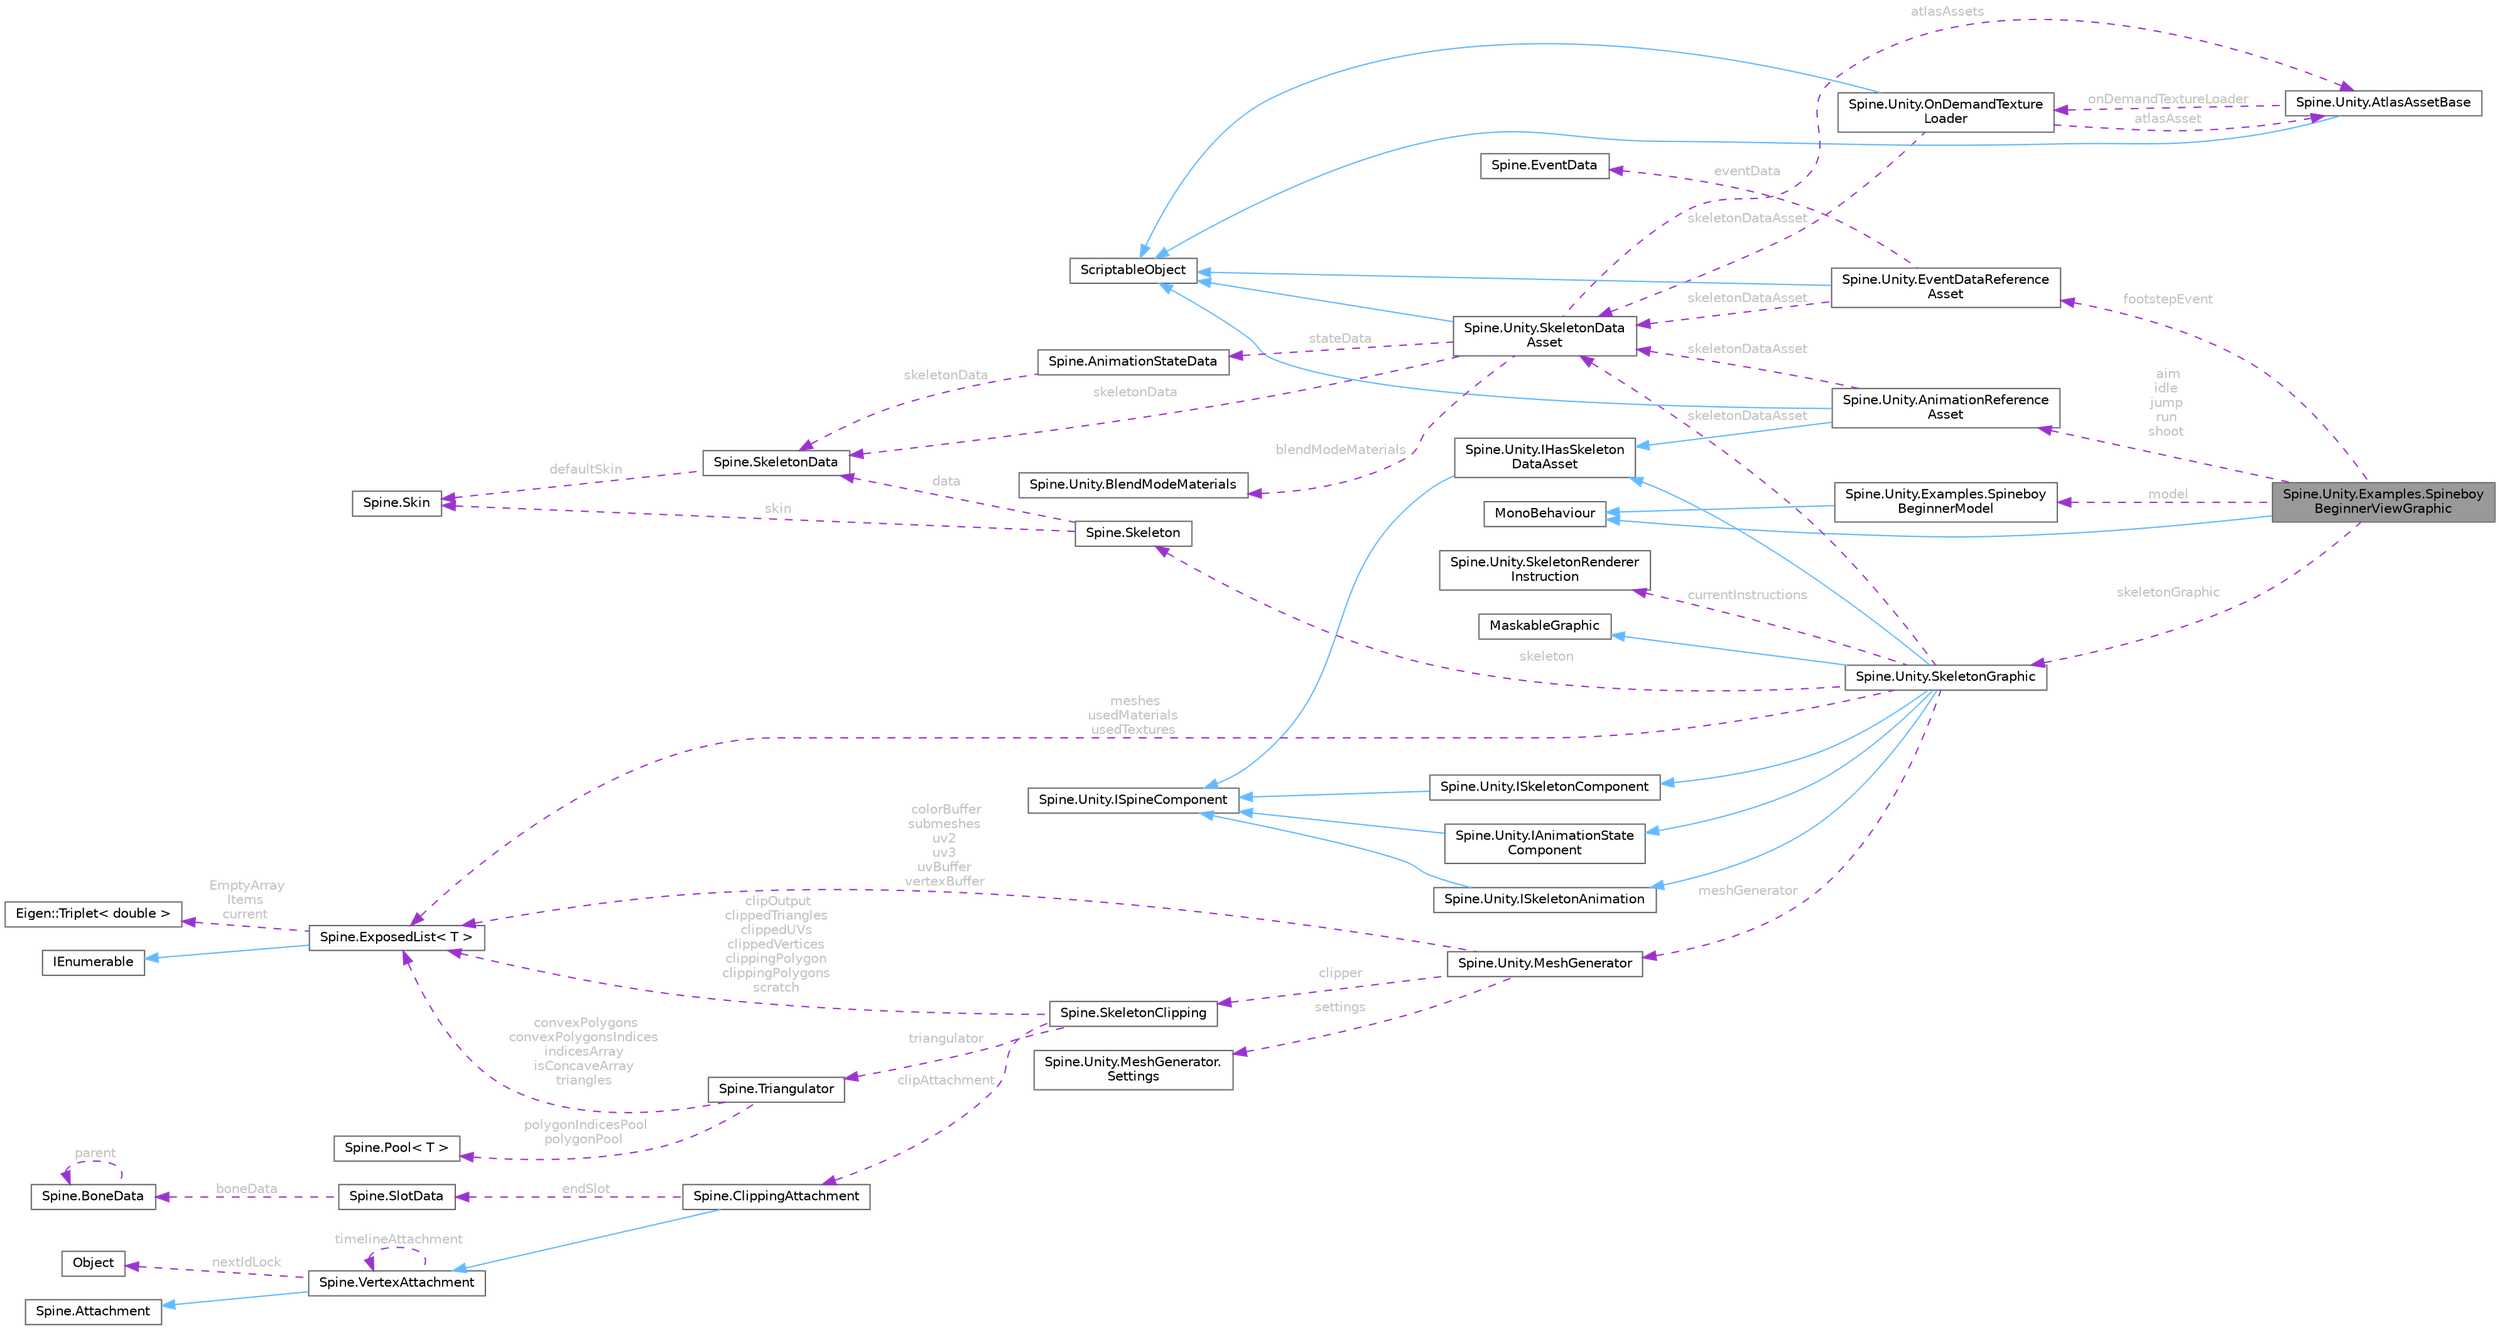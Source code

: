 digraph "Spine.Unity.Examples.SpineboyBeginnerViewGraphic"
{
 // LATEX_PDF_SIZE
  bgcolor="transparent";
  edge [fontname=Helvetica,fontsize=10,labelfontname=Helvetica,labelfontsize=10];
  node [fontname=Helvetica,fontsize=10,shape=box,height=0.2,width=0.4];
  rankdir="LR";
  Node1 [id="Node000001",label="Spine.Unity.Examples.Spineboy\lBeginnerViewGraphic",height=0.2,width=0.4,color="gray40", fillcolor="grey60", style="filled", fontcolor="black",tooltip=" "];
  Node2 -> Node1 [id="edge58_Node000001_Node000002",dir="back",color="steelblue1",style="solid",tooltip=" "];
  Node2 [id="Node000002",label="MonoBehaviour",height=0.2,width=0.4,color="gray40", fillcolor="white", style="filled",tooltip=" "];
  Node3 -> Node1 [id="edge59_Node000001_Node000003",dir="back",color="darkorchid3",style="dashed",tooltip=" ",label=" model",fontcolor="grey" ];
  Node3 [id="Node000003",label="Spine.Unity.Examples.Spineboy\lBeginnerModel",height=0.2,width=0.4,color="gray40", fillcolor="white", style="filled",URL="$class_spine_1_1_unity_1_1_examples_1_1_spineboy_beginner_model.html",tooltip=" "];
  Node2 -> Node3 [id="edge60_Node000003_Node000002",dir="back",color="steelblue1",style="solid",tooltip=" "];
  Node4 -> Node1 [id="edge61_Node000001_Node000004",dir="back",color="darkorchid3",style="dashed",tooltip=" ",label=" skeletonGraphic",fontcolor="grey" ];
  Node4 [id="Node000004",label="Spine.Unity.SkeletonGraphic",height=0.2,width=0.4,color="gray40", fillcolor="white", style="filled",URL="$class_spine_1_1_unity_1_1_skeleton_graphic.html",tooltip=" "];
  Node5 -> Node4 [id="edge62_Node000004_Node000005",dir="back",color="steelblue1",style="solid",tooltip=" "];
  Node5 [id="Node000005",label="MaskableGraphic",height=0.2,width=0.4,color="gray40", fillcolor="white", style="filled",tooltip=" "];
  Node6 -> Node4 [id="edge63_Node000004_Node000006",dir="back",color="steelblue1",style="solid",tooltip=" "];
  Node6 [id="Node000006",label="Spine.Unity.ISkeletonComponent",height=0.2,width=0.4,color="gray40", fillcolor="white", style="filled",URL="$interface_spine_1_1_unity_1_1_i_skeleton_component.html",tooltip="A Spine-Unity Component that manages a Spine.Skeleton instance, instantiated from a SkeletonDataAsset..."];
  Node7 -> Node6 [id="edge64_Node000006_Node000007",dir="back",color="steelblue1",style="solid",tooltip=" "];
  Node7 [id="Node000007",label="Spine.Unity.ISpineComponent",height=0.2,width=0.4,color="gray40", fillcolor="white", style="filled",URL="$interface_spine_1_1_unity_1_1_i_spine_component.html",tooltip=" "];
  Node8 -> Node4 [id="edge65_Node000004_Node000008",dir="back",color="steelblue1",style="solid",tooltip=" "];
  Node8 [id="Node000008",label="Spine.Unity.IAnimationState\lComponent",height=0.2,width=0.4,color="gray40", fillcolor="white", style="filled",URL="$interface_spine_1_1_unity_1_1_i_animation_state_component.html",tooltip="A Spine-Unity Component that uses a Spine.AnimationState to animate its skeleton."];
  Node7 -> Node8 [id="edge66_Node000008_Node000007",dir="back",color="steelblue1",style="solid",tooltip=" "];
  Node9 -> Node4 [id="edge67_Node000004_Node000009",dir="back",color="steelblue1",style="solid",tooltip=" "];
  Node9 [id="Node000009",label="Spine.Unity.ISkeletonAnimation",height=0.2,width=0.4,color="gray40", fillcolor="white", style="filled",URL="$interface_spine_1_1_unity_1_1_i_skeleton_animation.html",tooltip="A Spine-Unity Component that animates a Skeleton but not necessarily with a Spine...."];
  Node7 -> Node9 [id="edge68_Node000009_Node000007",dir="back",color="steelblue1",style="solid",tooltip=" "];
  Node10 -> Node4 [id="edge69_Node000004_Node000010",dir="back",color="steelblue1",style="solid",tooltip=" "];
  Node10 [id="Node000010",label="Spine.Unity.IHasSkeleton\lDataAsset",height=0.2,width=0.4,color="gray40", fillcolor="white", style="filled",URL="$interface_spine_1_1_unity_1_1_i_has_skeleton_data_asset.html",tooltip="Holds a reference to a SkeletonDataAsset."];
  Node7 -> Node10 [id="edge70_Node000010_Node000007",dir="back",color="steelblue1",style="solid",tooltip=" "];
  Node11 -> Node4 [id="edge71_Node000004_Node000011",dir="back",color="darkorchid3",style="dashed",tooltip=" ",label=" skeletonDataAsset",fontcolor="grey" ];
  Node11 [id="Node000011",label="Spine.Unity.SkeletonData\lAsset",height=0.2,width=0.4,color="gray40", fillcolor="white", style="filled",URL="$class_spine_1_1_unity_1_1_skeleton_data_asset.html",tooltip=" "];
  Node12 -> Node11 [id="edge72_Node000011_Node000012",dir="back",color="steelblue1",style="solid",tooltip=" "];
  Node12 [id="Node000012",label="ScriptableObject",height=0.2,width=0.4,color="gray40", fillcolor="white", style="filled",tooltip=" "];
  Node13 -> Node11 [id="edge73_Node000011_Node000013",dir="back",color="darkorchid3",style="dashed",tooltip=" ",label=" atlasAssets",fontcolor="grey" ];
  Node13 [id="Node000013",label="Spine.Unity.AtlasAssetBase",height=0.2,width=0.4,color="gray40", fillcolor="white", style="filled",URL="$class_spine_1_1_unity_1_1_atlas_asset_base.html",tooltip=" "];
  Node12 -> Node13 [id="edge74_Node000013_Node000012",dir="back",color="steelblue1",style="solid",tooltip=" "];
  Node14 -> Node13 [id="edge75_Node000013_Node000014",dir="back",color="darkorchid3",style="dashed",tooltip=" ",label=" onDemandTextureLoader",fontcolor="grey" ];
  Node14 [id="Node000014",label="Spine.Unity.OnDemandTexture\lLoader",height=0.2,width=0.4,color="gray40", fillcolor="white", style="filled",URL="$class_spine_1_1_unity_1_1_on_demand_texture_loader.html",tooltip=" "];
  Node12 -> Node14 [id="edge76_Node000014_Node000012",dir="back",color="steelblue1",style="solid",tooltip=" "];
  Node13 -> Node14 [id="edge77_Node000014_Node000013",dir="back",color="darkorchid3",style="dashed",tooltip=" ",label=" atlasAsset",fontcolor="grey" ];
  Node11 -> Node14 [id="edge78_Node000014_Node000011",dir="back",color="darkorchid3",style="dashed",tooltip=" ",label=" skeletonDataAsset",fontcolor="grey" ];
  Node15 -> Node11 [id="edge79_Node000011_Node000015",dir="back",color="darkorchid3",style="dashed",tooltip=" ",label=" blendModeMaterials",fontcolor="grey" ];
  Node15 [id="Node000015",label="Spine.Unity.BlendModeMaterials",height=0.2,width=0.4,color="gray40", fillcolor="white", style="filled",URL="$class_spine_1_1_unity_1_1_blend_mode_materials.html",tooltip=" "];
  Node16 -> Node11 [id="edge80_Node000011_Node000016",dir="back",color="darkorchid3",style="dashed",tooltip=" ",label=" skeletonData",fontcolor="grey" ];
  Node16 [id="Node000016",label="Spine.SkeletonData",height=0.2,width=0.4,color="gray40", fillcolor="white", style="filled",URL="$class_spine_1_1_skeleton_data.html",tooltip="Stores the setup pose and all of the stateless data for a skeleton."];
  Node17 -> Node16 [id="edge81_Node000016_Node000017",dir="back",color="darkorchid3",style="dashed",tooltip=" ",label=" defaultSkin",fontcolor="grey" ];
  Node17 [id="Node000017",label="Spine.Skin",height=0.2,width=0.4,color="gray40", fillcolor="white", style="filled",URL="$class_spine_1_1_skin.html",tooltip="Stores attachments by slot index and attachment name."];
  Node18 -> Node11 [id="edge82_Node000011_Node000018",dir="back",color="darkorchid3",style="dashed",tooltip=" ",label=" stateData",fontcolor="grey" ];
  Node18 [id="Node000018",label="Spine.AnimationStateData",height=0.2,width=0.4,color="gray40", fillcolor="white", style="filled",URL="$class_spine_1_1_animation_state_data.html",tooltip="Stores mix (crossfade) durations to be applied when AnimationState animations are changed."];
  Node16 -> Node18 [id="edge83_Node000018_Node000016",dir="back",color="darkorchid3",style="dashed",tooltip=" ",label=" skeletonData",fontcolor="grey" ];
  Node19 -> Node4 [id="edge84_Node000004_Node000019",dir="back",color="darkorchid3",style="dashed",tooltip=" ",label=" skeleton",fontcolor="grey" ];
  Node19 [id="Node000019",label="Spine.Skeleton",height=0.2,width=0.4,color="gray40", fillcolor="white", style="filled",URL="$class_spine_1_1_skeleton.html",tooltip=" "];
  Node16 -> Node19 [id="edge85_Node000019_Node000016",dir="back",color="darkorchid3",style="dashed",tooltip=" ",label=" data",fontcolor="grey" ];
  Node17 -> Node19 [id="edge86_Node000019_Node000017",dir="back",color="darkorchid3",style="dashed",tooltip=" ",label=" skin",fontcolor="grey" ];
  Node20 -> Node4 [id="edge87_Node000004_Node000020",dir="back",color="darkorchid3",style="dashed",tooltip=" ",label=" meshGenerator",fontcolor="grey" ];
  Node20 [id="Node000020",label="Spine.Unity.MeshGenerator",height=0.2,width=0.4,color="gray40", fillcolor="white", style="filled",URL="$class_spine_1_1_unity_1_1_mesh_generator.html",tooltip="Holds several methods to prepare and generate a UnityEngine mesh based on a skeleton...."];
  Node21 -> Node20 [id="edge88_Node000020_Node000021",dir="back",color="darkorchid3",style="dashed",tooltip=" ",label=" settings",fontcolor="grey" ];
  Node21 [id="Node000021",label="Spine.Unity.MeshGenerator.\lSettings",height=0.2,width=0.4,color="gray40", fillcolor="white", style="filled",URL="$struct_spine_1_1_unity_1_1_mesh_generator_1_1_settings.html",tooltip=" "];
  Node22 -> Node20 [id="edge89_Node000020_Node000022",dir="back",color="darkorchid3",style="dashed",tooltip=" ",label=" colorBuffer\nsubmeshes\nuv2\nuv3\nuvBuffer\nvertexBuffer",fontcolor="grey" ];
  Node22 [id="Node000022",label="Spine.ExposedList\< T \>",height=0.2,width=0.4,color="gray40", fillcolor="white", style="filled",URL="$class_spine_1_1_exposed_list-1-g.html",tooltip=" "];
  Node23 -> Node22 [id="edge90_Node000022_Node000023",dir="back",color="steelblue1",style="solid",tooltip=" "];
  Node23 [id="Node000023",label="IEnumerable",height=0.2,width=0.4,color="gray40", fillcolor="white", style="filled",tooltip=" "];
  Node24 -> Node22 [id="edge91_Node000022_Node000024",dir="back",color="darkorchid3",style="dashed",tooltip=" ",label=" EmptyArray\nItems\ncurrent",fontcolor="grey" ];
  Node24 [id="Node000024",label="Eigen::Triplet\< double \>",height=0.2,width=0.4,color="gray40", fillcolor="white", style="filled",URL="$class_eigen_1_1_triplet.html",tooltip=" "];
  Node25 -> Node20 [id="edge92_Node000020_Node000025",dir="back",color="darkorchid3",style="dashed",tooltip=" ",label=" clipper",fontcolor="grey" ];
  Node25 [id="Node000025",label="Spine.SkeletonClipping",height=0.2,width=0.4,color="gray40", fillcolor="white", style="filled",URL="$class_spine_1_1_skeleton_clipping.html",tooltip=" "];
  Node26 -> Node25 [id="edge93_Node000025_Node000026",dir="back",color="darkorchid3",style="dashed",tooltip=" ",label=" triangulator",fontcolor="grey" ];
  Node26 [id="Node000026",label="Spine.Triangulator",height=0.2,width=0.4,color="gray40", fillcolor="white", style="filled",URL="$class_spine_1_1_triangulator.html",tooltip=" "];
  Node22 -> Node26 [id="edge94_Node000026_Node000022",dir="back",color="darkorchid3",style="dashed",tooltip=" ",label=" convexPolygons\nconvexPolygonsIndices\nindicesArray\nisConcaveArray\ntriangles",fontcolor="grey" ];
  Node27 -> Node26 [id="edge95_Node000026_Node000027",dir="back",color="darkorchid3",style="dashed",tooltip=" ",label=" polygonIndicesPool\npolygonPool",fontcolor="grey" ];
  Node27 [id="Node000027",label="Spine.Pool\< T \>",height=0.2,width=0.4,color="gray40", fillcolor="white", style="filled",URL="$class_spine_1_1_pool-1-g.html",tooltip=" "];
  Node22 -> Node25 [id="edge96_Node000025_Node000022",dir="back",color="darkorchid3",style="dashed",tooltip=" ",label=" clipOutput\nclippedTriangles\nclippedUVs\nclippedVertices\nclippingPolygon\nclippingPolygons\nscratch",fontcolor="grey" ];
  Node28 -> Node25 [id="edge97_Node000025_Node000028",dir="back",color="darkorchid3",style="dashed",tooltip=" ",label=" clipAttachment",fontcolor="grey" ];
  Node28 [id="Node000028",label="Spine.ClippingAttachment",height=0.2,width=0.4,color="gray40", fillcolor="white", style="filled",URL="$class_spine_1_1_clipping_attachment.html",tooltip=" "];
  Node29 -> Node28 [id="edge98_Node000028_Node000029",dir="back",color="steelblue1",style="solid",tooltip=" "];
  Node29 [id="Node000029",label="Spine.VertexAttachment",height=0.2,width=0.4,color="gray40", fillcolor="white", style="filled",URL="$class_spine_1_1_vertex_attachment.html",tooltip=">An attachment with vertices that are transformed by one or more bones and can be deformed by a slot'..."];
  Node30 -> Node29 [id="edge99_Node000029_Node000030",dir="back",color="steelblue1",style="solid",tooltip=" "];
  Node30 [id="Node000030",label="Spine.Attachment",height=0.2,width=0.4,color="gray40", fillcolor="white", style="filled",URL="$class_spine_1_1_attachment.html",tooltip="The base class for all attachments."];
  Node31 -> Node29 [id="edge100_Node000029_Node000031",dir="back",color="darkorchid3",style="dashed",tooltip=" ",label=" nextIdLock",fontcolor="grey" ];
  Node31 [id="Node000031",label="Object",height=0.2,width=0.4,color="gray40", fillcolor="white", style="filled",URL="$class_object.html",tooltip=" "];
  Node29 -> Node29 [id="edge101_Node000029_Node000029",dir="back",color="darkorchid3",style="dashed",tooltip=" ",label=" timelineAttachment",fontcolor="grey" ];
  Node32 -> Node28 [id="edge102_Node000028_Node000032",dir="back",color="darkorchid3",style="dashed",tooltip=" ",label=" endSlot",fontcolor="grey" ];
  Node32 [id="Node000032",label="Spine.SlotData",height=0.2,width=0.4,color="gray40", fillcolor="white", style="filled",URL="$class_spine_1_1_slot_data.html",tooltip=" "];
  Node33 -> Node32 [id="edge103_Node000032_Node000033",dir="back",color="darkorchid3",style="dashed",tooltip=" ",label=" boneData",fontcolor="grey" ];
  Node33 [id="Node000033",label="Spine.BoneData",height=0.2,width=0.4,color="gray40", fillcolor="white", style="filled",URL="$class_spine_1_1_bone_data.html",tooltip=" "];
  Node33 -> Node33 [id="edge104_Node000033_Node000033",dir="back",color="darkorchid3",style="dashed",tooltip=" ",label=" parent",fontcolor="grey" ];
  Node34 -> Node4 [id="edge105_Node000004_Node000034",dir="back",color="darkorchid3",style="dashed",tooltip=" ",label=" currentInstructions",fontcolor="grey" ];
  Node34 [id="Node000034",label="Spine.Unity.SkeletonRenderer\lInstruction",height=0.2,width=0.4,color="gray40", fillcolor="white", style="filled",URL="$class_spine_1_1_unity_1_1_skeleton_renderer_instruction.html",tooltip="Instructions used by a SkeletonRenderer to render a mesh."];
  Node22 -> Node4 [id="edge106_Node000004_Node000022",dir="back",color="darkorchid3",style="dashed",tooltip=" ",label=" meshes\nusedMaterials\nusedTextures",fontcolor="grey" ];
  Node35 -> Node1 [id="edge107_Node000001_Node000035",dir="back",color="darkorchid3",style="dashed",tooltip=" ",label=" aim\nidle\njump\nrun\nshoot",fontcolor="grey" ];
  Node35 [id="Node000035",label="Spine.Unity.AnimationReference\lAsset",height=0.2,width=0.4,color="gray40", fillcolor="white", style="filled",URL="$class_spine_1_1_unity_1_1_animation_reference_asset.html",tooltip=" "];
  Node12 -> Node35 [id="edge108_Node000035_Node000012",dir="back",color="steelblue1",style="solid",tooltip=" "];
  Node10 -> Node35 [id="edge109_Node000035_Node000010",dir="back",color="steelblue1",style="solid",tooltip=" "];
  Node11 -> Node35 [id="edge110_Node000035_Node000011",dir="back",color="darkorchid3",style="dashed",tooltip=" ",label=" skeletonDataAsset",fontcolor="grey" ];
  Node36 -> Node1 [id="edge111_Node000001_Node000036",dir="back",color="darkorchid3",style="dashed",tooltip=" ",label=" footstepEvent",fontcolor="grey" ];
  Node36 [id="Node000036",label="Spine.Unity.EventDataReference\lAsset",height=0.2,width=0.4,color="gray40", fillcolor="white", style="filled",URL="$class_spine_1_1_unity_1_1_event_data_reference_asset.html",tooltip=" "];
  Node12 -> Node36 [id="edge112_Node000036_Node000012",dir="back",color="steelblue1",style="solid",tooltip=" "];
  Node11 -> Node36 [id="edge113_Node000036_Node000011",dir="back",color="darkorchid3",style="dashed",tooltip=" ",label=" skeletonDataAsset",fontcolor="grey" ];
  Node37 -> Node36 [id="edge114_Node000036_Node000037",dir="back",color="darkorchid3",style="dashed",tooltip=" ",label=" eventData",fontcolor="grey" ];
  Node37 [id="Node000037",label="Spine.EventData",height=0.2,width=0.4,color="gray40", fillcolor="white", style="filled",URL="$class_spine_1_1_event_data.html",tooltip="Stores the setup pose values for an Event."];
}
